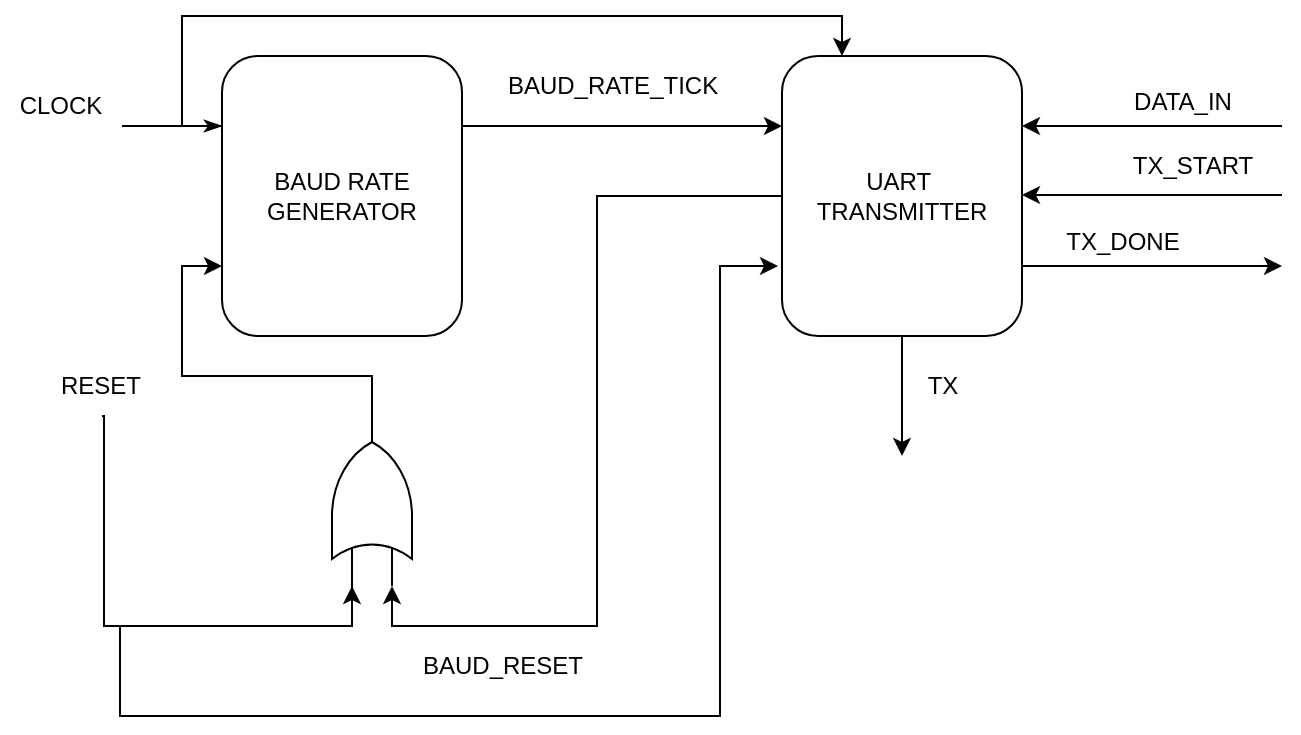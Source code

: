 <mxfile version="24.7.17">
  <diagram name="Page-1" id="ed2VurJRyzdhu6bQm9ks">
    <mxGraphModel dx="3390" dy="642" grid="1" gridSize="10" guides="1" tooltips="1" connect="1" arrows="1" fold="1" page="1" pageScale="1" pageWidth="827" pageHeight="1169" math="0" shadow="0">
      <root>
        <mxCell id="0" />
        <mxCell id="1" parent="0" />
        <mxCell id="3SZlsUaNz5Cz53OTRmqN-2" style="edgeStyle=orthogonalEdgeStyle;rounded=0;orthogonalLoop=1;jettySize=auto;html=1;exitX=1;exitY=0.25;exitDx=0;exitDy=0;" edge="1" parent="1" source="3SZlsUaNz5Cz53OTRmqN-1">
          <mxGeometry relative="1" as="geometry">
            <mxPoint x="-2029" y="195" as="targetPoint" />
          </mxGeometry>
        </mxCell>
        <mxCell id="3SZlsUaNz5Cz53OTRmqN-6" style="edgeStyle=orthogonalEdgeStyle;rounded=0;orthogonalLoop=1;jettySize=auto;html=1;exitX=0;exitY=0.25;exitDx=0;exitDy=0;endArrow=none;endFill=0;startArrow=classicThin;startFill=1;" edge="1" parent="1" source="3SZlsUaNz5Cz53OTRmqN-1">
          <mxGeometry relative="1" as="geometry">
            <mxPoint x="-2359" y="195" as="targetPoint" />
          </mxGeometry>
        </mxCell>
        <mxCell id="3SZlsUaNz5Cz53OTRmqN-1" value="BAUD RATE&lt;br&gt;GENERATOR" style="rounded=1;whiteSpace=wrap;html=1;" vertex="1" parent="1">
          <mxGeometry x="-2309" y="160" width="120" height="140" as="geometry" />
        </mxCell>
        <mxCell id="3SZlsUaNz5Cz53OTRmqN-3" value="BAUD_RATE_TICK" style="text;html=1;align=center;verticalAlign=middle;resizable=0;points=[];autosize=1;strokeColor=none;fillColor=none;" vertex="1" parent="1">
          <mxGeometry x="-2179" y="160" width="130" height="30" as="geometry" />
        </mxCell>
        <mxCell id="3SZlsUaNz5Cz53OTRmqN-5" style="edgeStyle=orthogonalEdgeStyle;rounded=0;orthogonalLoop=1;jettySize=auto;html=1;exitX=0;exitY=0.5;exitDx=0;exitDy=0;entryX=0;entryY=0.75;entryDx=0;entryDy=0;entryPerimeter=0;" edge="1" parent="1" source="3SZlsUaNz5Cz53OTRmqN-4" target="3SZlsUaNz5Cz53OTRmqN-10">
          <mxGeometry relative="1" as="geometry">
            <mxPoint x="-2049" y="440" as="targetPoint" />
          </mxGeometry>
        </mxCell>
        <mxCell id="3SZlsUaNz5Cz53OTRmqN-15" style="edgeStyle=orthogonalEdgeStyle;rounded=0;orthogonalLoop=1;jettySize=auto;html=1;exitX=1;exitY=0.25;exitDx=0;exitDy=0;startArrow=classic;startFill=1;endArrow=none;endFill=0;" edge="1" parent="1" source="3SZlsUaNz5Cz53OTRmqN-4">
          <mxGeometry relative="1" as="geometry">
            <mxPoint x="-1779" y="195" as="targetPoint" />
          </mxGeometry>
        </mxCell>
        <mxCell id="3SZlsUaNz5Cz53OTRmqN-22" style="edgeStyle=orthogonalEdgeStyle;rounded=0;orthogonalLoop=1;jettySize=auto;html=1;exitX=1;exitY=0.75;exitDx=0;exitDy=0;" edge="1" parent="1" source="3SZlsUaNz5Cz53OTRmqN-4">
          <mxGeometry relative="1" as="geometry">
            <mxPoint x="-1779" y="265" as="targetPoint" />
          </mxGeometry>
        </mxCell>
        <mxCell id="3SZlsUaNz5Cz53OTRmqN-26" style="edgeStyle=orthogonalEdgeStyle;rounded=0;orthogonalLoop=1;jettySize=auto;html=1;exitX=0.5;exitY=1;exitDx=0;exitDy=0;" edge="1" parent="1" source="3SZlsUaNz5Cz53OTRmqN-4">
          <mxGeometry relative="1" as="geometry">
            <mxPoint x="-1969" y="360" as="targetPoint" />
          </mxGeometry>
        </mxCell>
        <mxCell id="3SZlsUaNz5Cz53OTRmqN-28" style="edgeStyle=orthogonalEdgeStyle;rounded=0;orthogonalLoop=1;jettySize=auto;html=1;entryX=0.144;entryY=0.25;entryDx=0;entryDy=0;entryPerimeter=0;endArrow=none;endFill=0;startArrow=classic;startFill=1;exitX=0;exitY=0.75;exitDx=0;exitDy=0;" edge="1" parent="1">
          <mxGeometry relative="1" as="geometry">
            <mxPoint x="-2244" y="407.04" as="targetPoint" />
            <mxPoint x="-2031" y="265" as="sourcePoint" />
            <Array as="points">
              <mxPoint x="-2060" y="265" />
              <mxPoint x="-2060" y="490" />
              <mxPoint x="-2360" y="490" />
              <mxPoint x="-2360" y="445" />
              <mxPoint x="-2244" y="445" />
            </Array>
          </mxGeometry>
        </mxCell>
        <mxCell id="3SZlsUaNz5Cz53OTRmqN-30" style="edgeStyle=orthogonalEdgeStyle;rounded=0;orthogonalLoop=1;jettySize=auto;html=1;exitX=0.25;exitY=0;exitDx=0;exitDy=0;entryX=0;entryY=0.25;entryDx=0;entryDy=0;startArrow=classic;startFill=1;endArrow=none;endFill=0;" edge="1" parent="1" source="3SZlsUaNz5Cz53OTRmqN-4" target="3SZlsUaNz5Cz53OTRmqN-1">
          <mxGeometry relative="1" as="geometry" />
        </mxCell>
        <mxCell id="3SZlsUaNz5Cz53OTRmqN-4" value="UART&amp;nbsp;&lt;br&gt;TRANSMITTER" style="rounded=1;whiteSpace=wrap;html=1;" vertex="1" parent="1">
          <mxGeometry x="-2029" y="160" width="120" height="140" as="geometry" />
        </mxCell>
        <mxCell id="3SZlsUaNz5Cz53OTRmqN-7" value="CLOCK" style="text;html=1;align=center;verticalAlign=middle;resizable=0;points=[];autosize=1;strokeColor=none;fillColor=none;" vertex="1" parent="1">
          <mxGeometry x="-2420" y="170" width="60" height="30" as="geometry" />
        </mxCell>
        <mxCell id="3SZlsUaNz5Cz53OTRmqN-12" style="edgeStyle=orthogonalEdgeStyle;rounded=0;orthogonalLoop=1;jettySize=auto;html=1;exitX=1;exitY=0.5;exitDx=0;exitDy=0;exitPerimeter=0;entryX=0;entryY=0.75;entryDx=0;entryDy=0;" edge="1" parent="1" source="3SZlsUaNz5Cz53OTRmqN-10" target="3SZlsUaNz5Cz53OTRmqN-1">
          <mxGeometry relative="1" as="geometry">
            <Array as="points">
              <mxPoint x="-2234" y="320" />
              <mxPoint x="-2329" y="320" />
              <mxPoint x="-2329" y="265" />
            </Array>
          </mxGeometry>
        </mxCell>
        <mxCell id="3SZlsUaNz5Cz53OTRmqN-13" style="edgeStyle=orthogonalEdgeStyle;rounded=0;orthogonalLoop=1;jettySize=auto;html=1;exitX=0;exitY=0.25;exitDx=0;exitDy=0;exitPerimeter=0;startArrow=classic;startFill=1;endArrow=none;endFill=0;" edge="1" parent="1">
          <mxGeometry relative="1" as="geometry">
            <mxPoint x="-2369" y="340" as="targetPoint" />
            <mxPoint x="-2244" y="425" as="sourcePoint" />
            <Array as="points">
              <mxPoint x="-2244" y="445" />
              <mxPoint x="-2368" y="445" />
            </Array>
          </mxGeometry>
        </mxCell>
        <mxCell id="3SZlsUaNz5Cz53OTRmqN-10" value="" style="verticalLabelPosition=bottom;shadow=0;dashed=0;align=center;html=1;verticalAlign=top;shape=mxgraph.electrical.logic_gates.logic_gate;operation=or;rotation=-90;" vertex="1" parent="1">
          <mxGeometry x="-2279" y="360" width="90" height="40" as="geometry" />
        </mxCell>
        <mxCell id="3SZlsUaNz5Cz53OTRmqN-11" value="BAUD_RESET" style="text;html=1;align=center;verticalAlign=middle;resizable=0;points=[];autosize=1;strokeColor=none;fillColor=none;" vertex="1" parent="1">
          <mxGeometry x="-2219" y="450" width="100" height="30" as="geometry" />
        </mxCell>
        <mxCell id="3SZlsUaNz5Cz53OTRmqN-14" value="RESET" style="text;html=1;align=center;verticalAlign=middle;resizable=0;points=[];autosize=1;strokeColor=none;fillColor=none;" vertex="1" parent="1">
          <mxGeometry x="-2400" y="310" width="60" height="30" as="geometry" />
        </mxCell>
        <mxCell id="3SZlsUaNz5Cz53OTRmqN-16" value="DATA_IN" style="text;html=1;align=center;verticalAlign=middle;resizable=0;points=[];autosize=1;strokeColor=none;fillColor=none;" vertex="1" parent="1">
          <mxGeometry x="-1864" y="168" width="70" height="30" as="geometry" />
        </mxCell>
        <mxCell id="3SZlsUaNz5Cz53OTRmqN-17" style="edgeStyle=orthogonalEdgeStyle;rounded=0;orthogonalLoop=1;jettySize=auto;html=1;exitX=1;exitY=0.25;exitDx=0;exitDy=0;startArrow=classic;startFill=1;endArrow=none;endFill=0;" edge="1" parent="1">
          <mxGeometry relative="1" as="geometry">
            <mxPoint x="-1779" y="229.5" as="targetPoint" />
            <mxPoint x="-1909" y="229.5" as="sourcePoint" />
          </mxGeometry>
        </mxCell>
        <mxCell id="3SZlsUaNz5Cz53OTRmqN-18" value="TX_START" style="text;html=1;align=center;verticalAlign=middle;resizable=0;points=[];autosize=1;strokeColor=none;fillColor=none;" vertex="1" parent="1">
          <mxGeometry x="-1864" y="200" width="80" height="30" as="geometry" />
        </mxCell>
        <mxCell id="3SZlsUaNz5Cz53OTRmqN-23" value="TX_DONE" style="text;html=1;align=center;verticalAlign=middle;resizable=0;points=[];autosize=1;strokeColor=none;fillColor=none;" vertex="1" parent="1">
          <mxGeometry x="-1899" y="238" width="80" height="30" as="geometry" />
        </mxCell>
        <mxCell id="3SZlsUaNz5Cz53OTRmqN-27" value="TX" style="text;html=1;align=center;verticalAlign=middle;resizable=0;points=[];autosize=1;strokeColor=none;fillColor=none;" vertex="1" parent="1">
          <mxGeometry x="-1969" y="310" width="40" height="30" as="geometry" />
        </mxCell>
      </root>
    </mxGraphModel>
  </diagram>
</mxfile>
